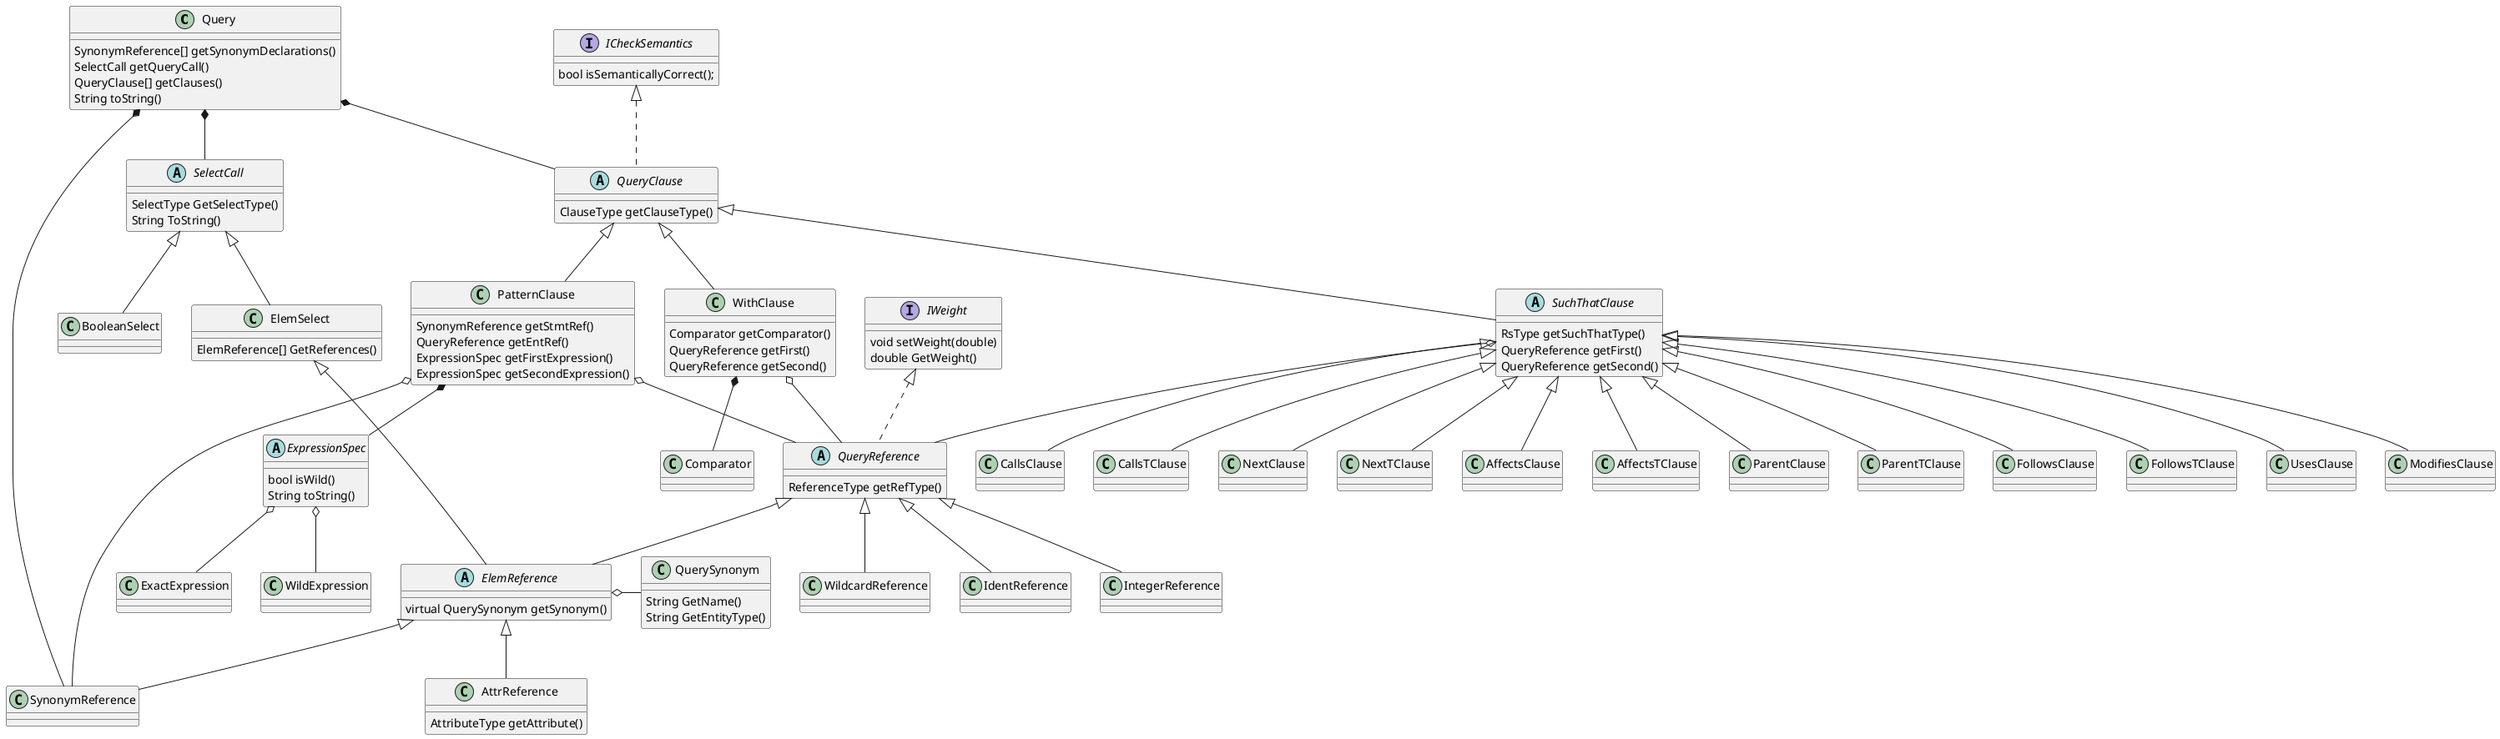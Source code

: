 @startuml

class Query {
    SynonymReference[] getSynonymDeclarations()
    SelectCall getQueryCall()
    QueryClause[] getClauses()
    String toString()
}

interface ICheckSemantics {
  bool isSemanticallyCorrect();
}

interface IWeight {
    void setWeight(double)
    double GetWeight()
}

class QuerySynonym {
    String GetName()
    String GetEntityType()
}

abstract SelectCall {
    SelectType GetSelectType()
    String ToString()
}
class ElemSelect {
    ElemReference[] GetReferences()
}
class BooleanSelect

abstract QueryReference{
    ReferenceType getRefType()
}
class WildcardReference
class IdentReference
class IntegerReference
abstract ElemReference {
    virtual QuerySynonym getSynonym()
}
class SynonymReference
class AttrReference  {
    AttributeType getAttribute()
}

abstract class QueryClause {
    ClauseType getClauseType()
}
abstract class SuchThatClause {
    RsType getSuchThatType()
    QueryReference getFirst()
    QueryReference getSecond()
}
class WithClause {
    Comparator getComparator()
    QueryReference getFirst()
    QueryReference getSecond()
}
class Comparator
class PatternClause  {
    SynonymReference getStmtRef()
    QueryReference getEntRef()
    ExpressionSpec getFirstExpression()
    ExpressionSpec getSecondExpression()
}

abstract ExpressionSpec {
    bool isWild()
    String toString()
}

Query *-down- SelectCall
Query *-down- QueryClause
Query *-down- SynonymReference

SelectCall <|-down- ElemSelect
SelectCall <|-down- BooleanSelect

ElemSelect <|-down- ElemReference

IWeight <|.down. QueryReference
QueryReference <|-down- IdentReference
QueryReference <|-down- IntegerReference
QueryReference <|-down- WildcardReference
QueryReference <|-down- ElemReference

ElemReference <|-down- SynonymReference
ElemReference <|-down- AttrReference
ElemReference o-right- QuerySynonym

ICheckSemantics <|.down. QueryClause

QueryClause <|-down- SuchThatClause
QueryClause <|-down- PatternClause
QueryClause <|-down- WithClause

SuchThatClause o-down- QueryReference
SuchThatClause <|-down- ParentClause
SuchThatClause <|-down- ParentTClause
SuchThatClause <|-down- FollowsClause
SuchThatClause <|-down- FollowsTClause
SuchThatClause <|-down- UsesClause
SuchThatClause <|-down- ModifiesClause
SuchThatClause <|-down- CallsClause
SuchThatClause <|-down- CallsTClause
SuchThatClause <|-down- NextClause
SuchThatClause <|-down- NextTClause
SuchThatClause <|-down- AffectsClause
SuchThatClause <|-down- AffectsTClause

PatternClause o-down- QueryReference
PatternClause o-down- SynonymReference
PatternClause *-down- ExpressionSpec

ExpressionSpec o-down- ExactExpression
ExpressionSpec o-down- WildExpression

WithClause o-down- QueryReference
WithClause *-down- Comparator
@enduml